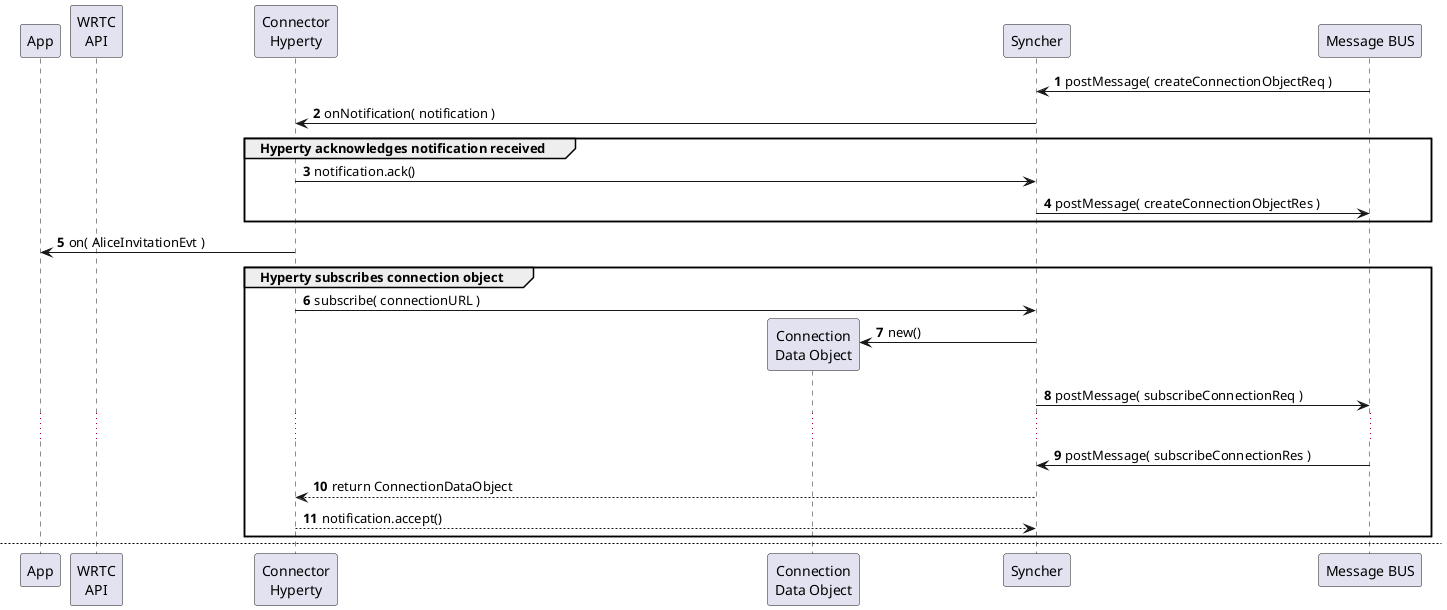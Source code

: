 @startuml
autonumber

participant "App" as app

participant "WRTC\nAPI" as wrtcAPI

participant "Connector\nHyperty" as voiceH

participant "Connection\nController" as connCtrl

participant "Connection\nData Object" as ConnA

participant "Bob Peer\nData Object" as ConnB

participant "Syncher" as sync

participant "Message BUS" as bus

bus ->  sync : postMessage( createConnectionObjectReq )

sync -> voiceH : onNotification( notification )

group Hyperty acknowledges notification received

sync <- voiceH : notification.ack()

sync -> bus : postMessage( createConnectionObjectRes )

end group

voiceH -> app : on( AliceInvitationEvt )


group Hyperty subscribes connection object

voiceH -> sync : subscribe( connectionURL )

create ConnA

sync -> ConnA : new()

sync -> bus : postMessage( subscribeConnectionReq )

...

sync <- bus : postMessage( subscribeConnectionRes )

sync --> voiceH : return ConnectionDataObject

voiceH --> sync : notification.accept()

end group

newpage

group Bob accepts Connection Invitation from Alice

app -> voiceH : AliceInvitationEvt.accept()

voiceH -> ConnA : get Alice CommResources\n(incl SDP)

voiceH <-- ConnA : return Alice CommResources\n(incl SDP)

voiceH -> wrtcAPI : set Alice CommResources\n(incl SDP)

voiceH -> wrtcAPI : get CommResources\n(incl SDP)

voiceH <-- wrtcAPI : return CommResources\n(incl SDP)

voiceH -> sync : create( connectionObjSchema, CommResources, aliceHypertyURL )

create ConnB

sync -> ConnB : new()

sync -> sync : Object.observe( Connection )

sync -> bus : postMessage( createBobPeerObjectReqMsg )

...

sync <- bus : postMessage( createBobPeerObjectResOkMsg )

voiceH <-- sync : return BobPeer

end group

create connCtrl

voiceH -> connCtrl : new( Connection, BobPeer )

connCtrl -> connCtrl : Object.observe(Connection, callback )

app <-- voiceH :  return ConnectionController

@enduml

